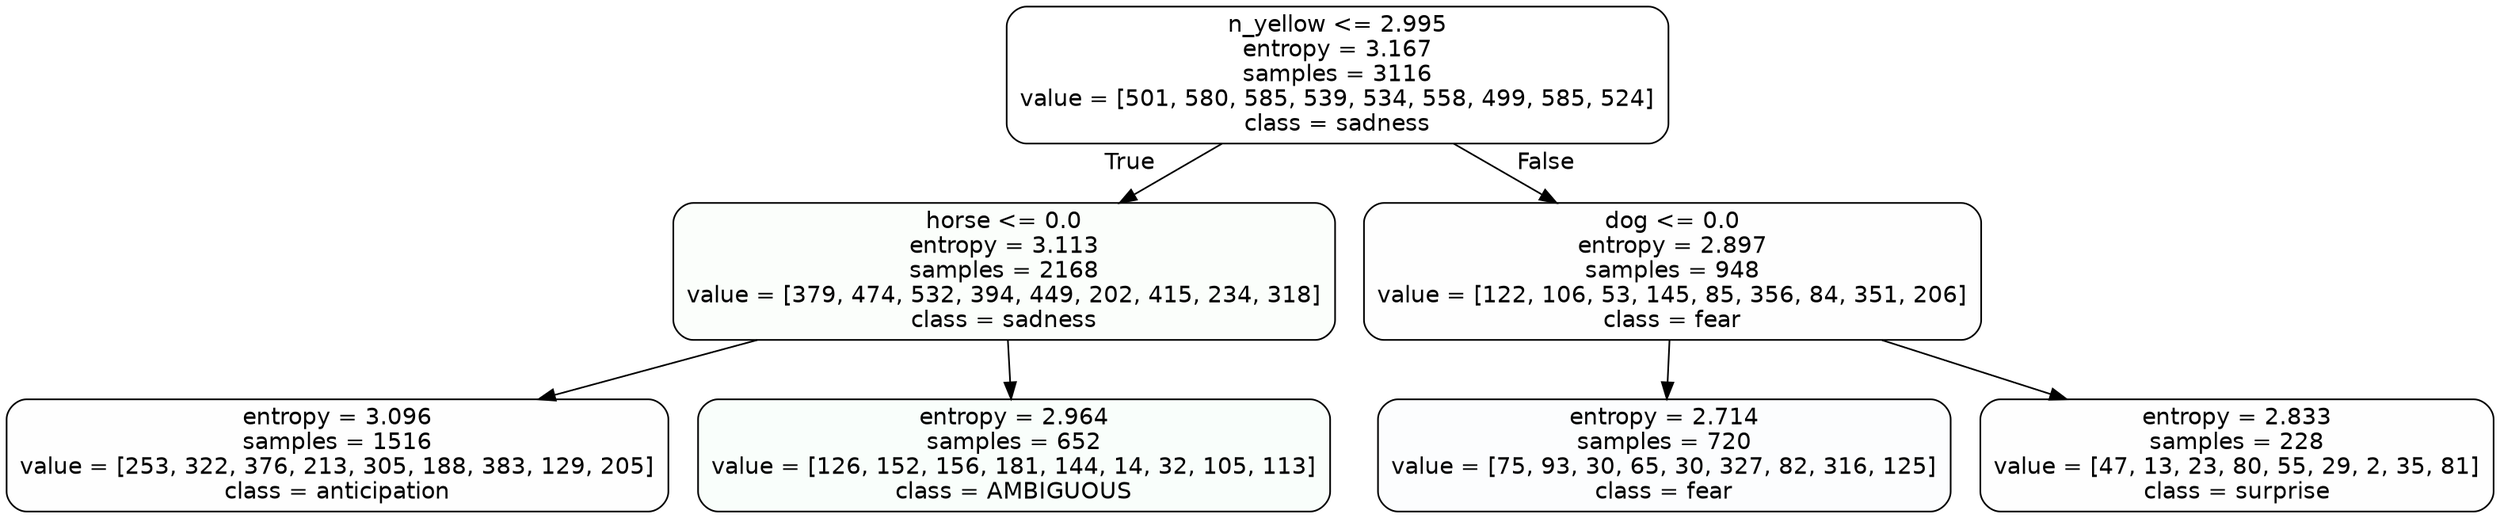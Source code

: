 digraph Tree {
node [shape=box, style="filled, rounded", color="black", fontname=helvetica] ;
edge [fontname=helvetica] ;
0 [label="n_yellow <= 2.995\nentropy = 3.167\nsamples = 3116\nvalue = [501, 580, 585, 539, 534, 558, 499, 585, 524]\nclass = sadness", fillcolor="#64e53900"] ;
1 [label="horse <= 0.0\nentropy = 3.113\nsamples = 2168\nvalue = [379, 474, 532, 394, 449, 202, 415, 234, 318]\nclass = sadness", fillcolor="#64e53905"] ;
0 -> 1 [labeldistance=2.5, labelangle=45, headlabel="True"] ;
2 [label="entropy = 3.096\nsamples = 1516\nvalue = [253, 322, 376, 213, 305, 188, 383, 129, 205]\nclass = anticipation", fillcolor="#8139e501"] ;
1 -> 2 ;
3 [label="entropy = 2.964\nsamples = 652\nvalue = [126, 152, 156, 181, 144, 14, 32, 105, 113]\nclass = AMBIGUOUS", fillcolor="#39e58107"] ;
1 -> 3 ;
4 [label="dog <= 0.0\nentropy = 2.897\nsamples = 948\nvalue = [122, 106, 53, 145, 85, 356, 84, 351, 206]\nclass = fear", fillcolor="#3964e501"] ;
0 -> 4 [labeldistance=2.5, labelangle=-45, headlabel="False"] ;
5 [label="entropy = 2.714\nsamples = 720\nvalue = [75, 93, 30, 65, 30, 327, 82, 316, 125]\nclass = fear", fillcolor="#3964e503"] ;
4 -> 5 ;
6 [label="entropy = 2.833\nsamples = 228\nvalue = [47, 13, 23, 80, 55, 29, 2, 35, 81]\nclass = surprise", fillcolor="#e5396401"] ;
4 -> 6 ;
}